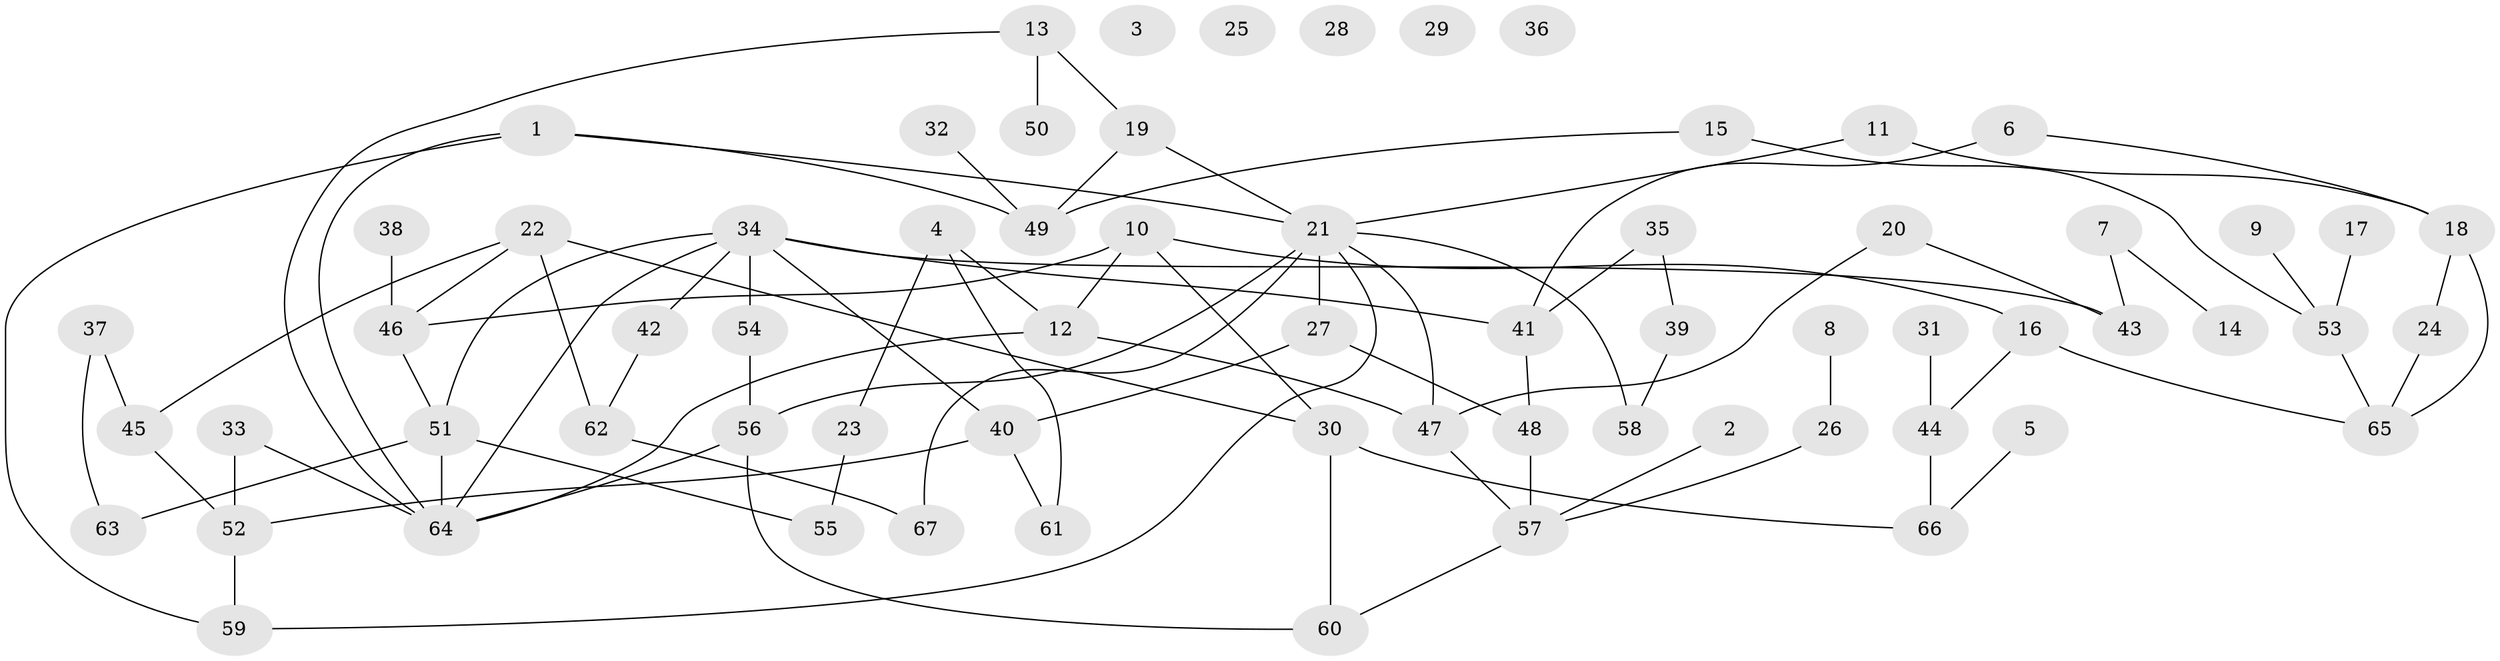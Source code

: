 // coarse degree distribution, {4: 0.16666666666666666, 1: 0.19047619047619047, 0: 0.11904761904761904, 3: 0.16666666666666666, 5: 0.09523809523809523, 6: 0.07142857142857142, 2: 0.11904761904761904, 9: 0.023809523809523808, 7: 0.047619047619047616}
// Generated by graph-tools (version 1.1) at 2025/23/03/03/25 07:23:26]
// undirected, 67 vertices, 90 edges
graph export_dot {
graph [start="1"]
  node [color=gray90,style=filled];
  1;
  2;
  3;
  4;
  5;
  6;
  7;
  8;
  9;
  10;
  11;
  12;
  13;
  14;
  15;
  16;
  17;
  18;
  19;
  20;
  21;
  22;
  23;
  24;
  25;
  26;
  27;
  28;
  29;
  30;
  31;
  32;
  33;
  34;
  35;
  36;
  37;
  38;
  39;
  40;
  41;
  42;
  43;
  44;
  45;
  46;
  47;
  48;
  49;
  50;
  51;
  52;
  53;
  54;
  55;
  56;
  57;
  58;
  59;
  60;
  61;
  62;
  63;
  64;
  65;
  66;
  67;
  1 -- 21;
  1 -- 49;
  1 -- 59;
  1 -- 64;
  2 -- 57;
  4 -- 12;
  4 -- 23;
  4 -- 61;
  5 -- 66;
  6 -- 18;
  6 -- 41;
  7 -- 14;
  7 -- 43;
  8 -- 26;
  9 -- 53;
  10 -- 12;
  10 -- 16;
  10 -- 30;
  10 -- 46;
  11 -- 18;
  11 -- 21;
  12 -- 47;
  12 -- 64;
  13 -- 19;
  13 -- 50;
  13 -- 64;
  15 -- 49;
  15 -- 53;
  16 -- 44;
  16 -- 65;
  17 -- 53;
  18 -- 24;
  18 -- 65;
  19 -- 21;
  19 -- 49;
  20 -- 43;
  20 -- 47;
  21 -- 27;
  21 -- 47;
  21 -- 56;
  21 -- 58;
  21 -- 59;
  21 -- 67;
  22 -- 30;
  22 -- 45;
  22 -- 46;
  22 -- 62;
  23 -- 55;
  24 -- 65;
  26 -- 57;
  27 -- 40;
  27 -- 48;
  30 -- 60;
  30 -- 66;
  31 -- 44;
  32 -- 49;
  33 -- 52;
  33 -- 64;
  34 -- 40;
  34 -- 41;
  34 -- 42;
  34 -- 43;
  34 -- 51;
  34 -- 54;
  34 -- 64;
  35 -- 39;
  35 -- 41;
  37 -- 45;
  37 -- 63;
  38 -- 46;
  39 -- 58;
  40 -- 52;
  40 -- 61;
  41 -- 48;
  42 -- 62;
  44 -- 66;
  45 -- 52;
  46 -- 51;
  47 -- 57;
  48 -- 57;
  51 -- 55;
  51 -- 63;
  51 -- 64;
  52 -- 59;
  53 -- 65;
  54 -- 56;
  56 -- 60;
  56 -- 64;
  57 -- 60;
  62 -- 67;
}
